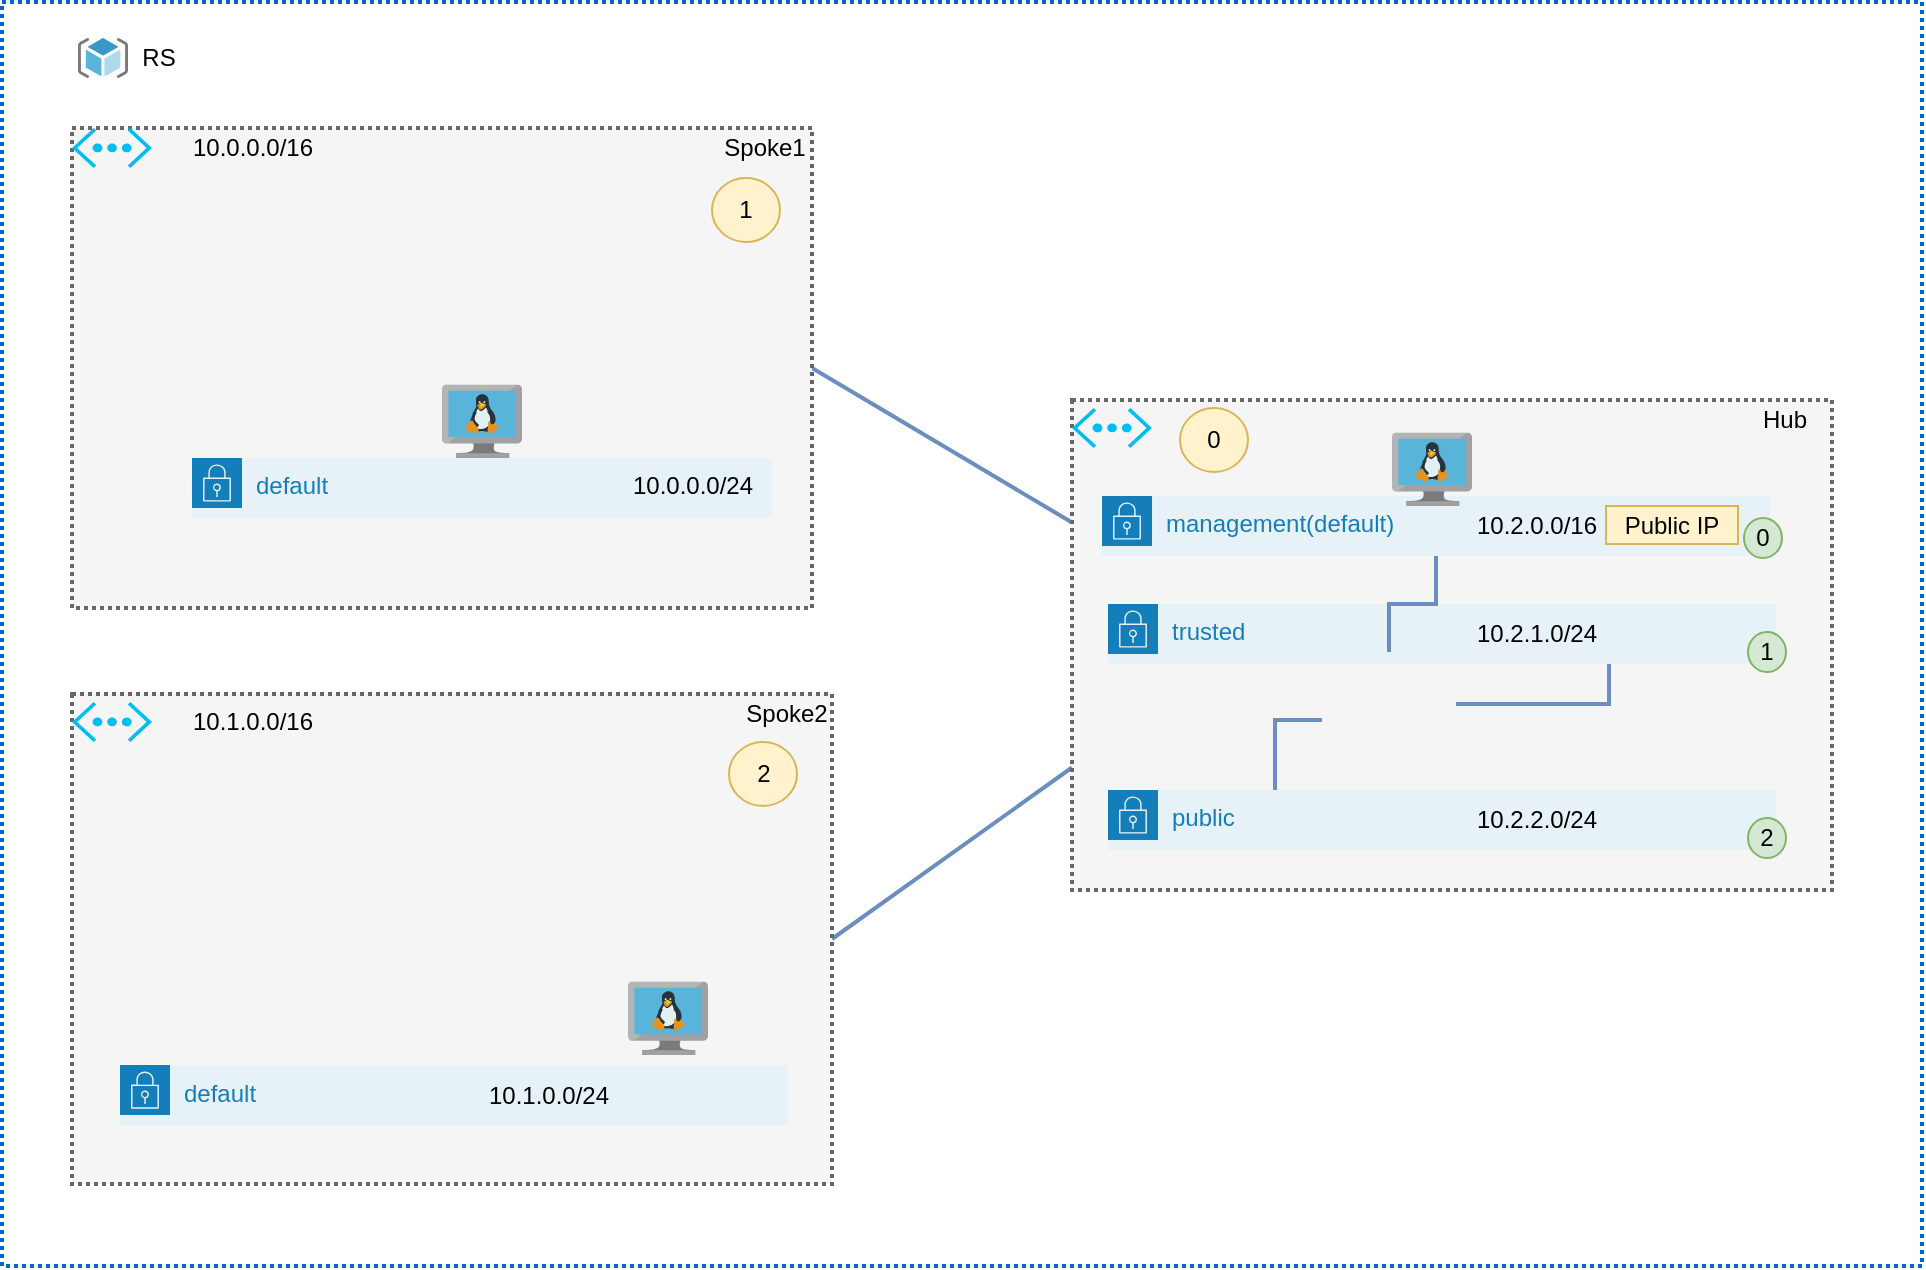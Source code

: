 <mxfile version="15.7.3" type="device"><diagram id="hR2VdNrIBjLnMXKwm23U" name="Main Topology"><mxGraphModel dx="1501" dy="1024" grid="0" gridSize="10" guides="1" tooltips="1" connect="1" arrows="1" fold="1" page="0" pageScale="1" pageWidth="850" pageHeight="1100" math="0" shadow="0"><root><mxCell id="0"/><mxCell id="1" parent="0"/><mxCell id="ZIYtXUw6ZxtMS1BVnvs7-1" value="" style="whiteSpace=wrap;html=1;dashed=1;strokeColor=#0066CC;strokeWidth=2;dashPattern=1 1;" parent="1" vertex="1"><mxGeometry x="-25" y="32" width="960" height="632" as="geometry"/></mxCell><mxCell id="TljyYONCjuqIC_W6y-1h-2" style="edgeStyle=none;rounded=0;orthogonalLoop=1;jettySize=auto;html=1;exitX=1;exitY=0.5;exitDx=0;exitDy=0;entryX=0;entryY=0.75;entryDx=0;entryDy=0;endArrow=none;endFill=0;fillColor=#dae8fc;strokeColor=#6c8ebf;strokeWidth=2;" edge="1" parent="1" source="_tkcmpxjTreQOgK2wmGO-6" target="XwcN_R8ab4koEgC4r2su-1"><mxGeometry relative="1" as="geometry"/></mxCell><mxCell id="_tkcmpxjTreQOgK2wmGO-6" value="" style="whiteSpace=wrap;html=1;dashed=1;strokeWidth=2;dashPattern=1 1;strokeColor=#666666;fillColor=#f5f5f5;fontColor=#333333;" parent="1" vertex="1"><mxGeometry x="10" y="378" width="380" height="245" as="geometry"/></mxCell><mxCell id="_tkcmpxjTreQOgK2wmGO-2" value="" style="verticalLabelPosition=bottom;html=1;verticalAlign=top;align=center;strokeColor=none;fillColor=#00BEF2;shape=mxgraph.azure.virtual_network;pointerEvents=1;dashed=1;" parent="1" vertex="1"><mxGeometry x="10" y="382" width="40" height="20" as="geometry"/></mxCell><mxCell id="_tkcmpxjTreQOgK2wmGO-4" value="default" style="points=[[0,0],[0.25,0],[0.5,0],[0.75,0],[1,0],[1,0.25],[1,0.5],[1,0.75],[1,1],[0.75,1],[0.5,1],[0.25,1],[0,1],[0,0.75],[0,0.5],[0,0.25]];outlineConnect=0;gradientColor=none;html=1;whiteSpace=wrap;fontSize=12;fontStyle=0;shape=mxgraph.aws4.group;grIcon=mxgraph.aws4.group_security_group;grStroke=0;strokeColor=#147EBA;fillColor=#E6F2F8;verticalAlign=top;align=left;spacingLeft=30;fontColor=#147EBA;dashed=0;" parent="1" vertex="1"><mxGeometry x="34" y="563.53" width="334" height="30" as="geometry"/></mxCell><mxCell id="TljyYONCjuqIC_W6y-1h-3" style="edgeStyle=none;rounded=0;orthogonalLoop=1;jettySize=auto;html=1;exitX=1;exitY=0.5;exitDx=0;exitDy=0;endArrow=none;endFill=0;entryX=0;entryY=0.25;entryDx=0;entryDy=0;fillColor=#dae8fc;strokeColor=#6c8ebf;strokeWidth=2;" edge="1" parent="1" source="_tkcmpxjTreQOgK2wmGO-7" target="XwcN_R8ab4koEgC4r2su-1"><mxGeometry relative="1" as="geometry"><mxPoint x="508" y="352" as="targetPoint"/></mxGeometry></mxCell><mxCell id="_tkcmpxjTreQOgK2wmGO-7" value="" style="whiteSpace=wrap;html=1;dashed=1;strokeWidth=2;dashPattern=1 1;strokeColor=#666666;fillColor=#f5f5f5;fontColor=#333333;" parent="1" vertex="1"><mxGeometry x="10" y="95" width="370" height="240" as="geometry"/></mxCell><mxCell id="_tkcmpxjTreQOgK2wmGO-8" value="" style="verticalLabelPosition=bottom;html=1;verticalAlign=top;align=center;strokeColor=none;fillColor=#00BEF2;shape=mxgraph.azure.virtual_network;pointerEvents=1;dashed=1;" parent="1" vertex="1"><mxGeometry x="10" y="95" width="40" height="20" as="geometry"/></mxCell><mxCell id="_tkcmpxjTreQOgK2wmGO-10" value="default" style="points=[[0,0],[0.25,0],[0.5,0],[0.75,0],[1,0],[1,0.25],[1,0.5],[1,0.75],[1,1],[0.75,1],[0.5,1],[0.25,1],[0,1],[0,0.75],[0,0.5],[0,0.25]];outlineConnect=0;gradientColor=none;html=1;whiteSpace=wrap;fontSize=12;fontStyle=0;shape=mxgraph.aws4.group;grIcon=mxgraph.aws4.group_security_group;grStroke=0;strokeColor=#147EBA;fillColor=#E6F2F8;verticalAlign=top;align=left;spacingLeft=30;fontColor=#147EBA;dashed=0;" parent="1" vertex="1"><mxGeometry x="70" y="260" width="290" height="30" as="geometry"/></mxCell><mxCell id="_tkcmpxjTreQOgK2wmGO-11" value="" style="aspect=fixed;html=1;points=[];align=center;image;fontSize=12;image=img/lib/mscae/VM_Linux.svg;dashed=1;" parent="1" vertex="1"><mxGeometry x="195" y="223.2" width="40" height="36.8" as="geometry"/></mxCell><mxCell id="_tkcmpxjTreQOgK2wmGO-14" value="10.1.0.0/16" style="text;html=1;resizable=0;autosize=1;align=center;verticalAlign=middle;points=[];fillColor=none;strokeColor=none;rounded=0;dashed=1;" parent="1" vertex="1"><mxGeometry x="60" y="382" width="80" height="20" as="geometry"/></mxCell><mxCell id="_tkcmpxjTreQOgK2wmGO-15" value="10.0.0.0/16" style="text;html=1;resizable=0;autosize=1;align=center;verticalAlign=middle;points=[];fillColor=none;strokeColor=none;rounded=0;dashed=1;" parent="1" vertex="1"><mxGeometry x="60" y="95" width="80" height="20" as="geometry"/></mxCell><mxCell id="_tkcmpxjTreQOgK2wmGO-17" value="10.1.0.0/24" style="text;html=1;resizable=0;autosize=1;align=center;verticalAlign=middle;points=[];fillColor=none;strokeColor=none;rounded=0;dashed=1;" parent="1" vertex="1"><mxGeometry x="213" y="569.53" width="70" height="18" as="geometry"/></mxCell><mxCell id="_tkcmpxjTreQOgK2wmGO-19" value="10.0.0.0/24" style="text;html=1;resizable=0;autosize=1;align=center;verticalAlign=middle;points=[];fillColor=none;strokeColor=none;rounded=0;dashed=1;" parent="1" vertex="1"><mxGeometry x="280" y="263.93" width="80" height="20" as="geometry"/></mxCell><mxCell id="_tkcmpxjTreQOgK2wmGO-20" value="Spoke2" style="text;html=1;resizable=0;autosize=1;align=center;verticalAlign=middle;points=[];fillColor=none;strokeColor=none;rounded=0;dashed=1;" parent="1" vertex="1"><mxGeometry x="341" y="379" width="51" height="18" as="geometry"/></mxCell><mxCell id="_tkcmpxjTreQOgK2wmGO-21" value="Spoke1" style="text;html=1;resizable=0;autosize=1;align=center;verticalAlign=middle;points=[];fillColor=none;strokeColor=none;rounded=0;dashed=1;" parent="1" vertex="1"><mxGeometry x="330" y="96" width="51" height="18" as="geometry"/></mxCell><mxCell id="ZIYtXUw6ZxtMS1BVnvs7-2" value="" style="sketch=0;aspect=fixed;html=1;points=[];align=center;image;fontSize=12;image=img/lib/mscae/ResourceGroup.svg;strokeColor=#004C99;" parent="1" vertex="1"><mxGeometry x="13" y="50" width="25" height="20" as="geometry"/></mxCell><mxCell id="ZIYtXUw6ZxtMS1BVnvs7-3" value="RS" style="text;html=1;resizable=0;autosize=1;align=center;verticalAlign=middle;points=[];fillColor=none;strokeColor=none;rounded=0;dashed=1;" parent="1" vertex="1"><mxGeometry x="38" y="50" width="30" height="20" as="geometry"/></mxCell><mxCell id="oVeQPb-OzaXp3PCdnL57-1" value="" style="aspect=fixed;html=1;points=[];align=center;image;fontSize=12;image=img/lib/mscae/VM_Linux.svg;dashed=1;" parent="1" vertex="1"><mxGeometry x="288" y="521.73" width="40" height="36.8" as="geometry"/></mxCell><mxCell id="XwcN_R8ab4koEgC4r2su-1" value="" style="whiteSpace=wrap;html=1;dashed=1;strokeWidth=2;dashPattern=1 1;strokeColor=#666666;fillColor=#f5f5f5;fontColor=#333333;" parent="1" vertex="1"><mxGeometry x="510" y="231" width="380" height="245" as="geometry"/></mxCell><mxCell id="XwcN_R8ab4koEgC4r2su-2" value="" style="verticalLabelPosition=bottom;html=1;verticalAlign=top;align=center;strokeColor=none;fillColor=#00BEF2;shape=mxgraph.azure.virtual_network;pointerEvents=1;dashed=1;" parent="1" vertex="1"><mxGeometry x="510" y="235" width="40" height="20" as="geometry"/></mxCell><mxCell id="XwcN_R8ab4koEgC4r2su-3" value="management(default)" style="points=[[0,0],[0.25,0],[0.5,0],[0.75,0],[1,0],[1,0.25],[1,0.5],[1,0.75],[1,1],[0.75,1],[0.5,1],[0.25,1],[0,1],[0,0.75],[0,0.5],[0,0.25]];outlineConnect=0;gradientColor=none;html=1;whiteSpace=wrap;fontSize=12;fontStyle=0;shape=mxgraph.aws4.group;grIcon=mxgraph.aws4.group_security_group;grStroke=0;strokeColor=#147EBA;fillColor=#E6F2F8;verticalAlign=top;align=left;spacingLeft=30;fontColor=#147EBA;dashed=0;" parent="1" vertex="1"><mxGeometry x="525" y="279" width="334" height="30" as="geometry"/></mxCell><mxCell id="XwcN_R8ab4koEgC4r2su-4" value="10.2.0.0/16" style="text;html=1;resizable=0;autosize=1;align=center;verticalAlign=middle;points=[];fillColor=none;strokeColor=none;rounded=0;dashed=1;" parent="1" vertex="1"><mxGeometry x="707" y="285" width="70" height="18" as="geometry"/></mxCell><mxCell id="XwcN_R8ab4koEgC4r2su-5" value="10.2.0.0/24" style="text;html=1;resizable=0;autosize=1;align=center;verticalAlign=middle;points=[];fillColor=none;strokeColor=none;rounded=0;dashed=1;" parent="1" vertex="1"><mxGeometry x="697" y="422" width="70" height="18" as="geometry"/></mxCell><mxCell id="XwcN_R8ab4koEgC4r2su-6" value="Hub" style="text;html=1;resizable=0;autosize=1;align=center;verticalAlign=middle;points=[];fillColor=none;strokeColor=none;rounded=0;dashed=1;" parent="1" vertex="1"><mxGeometry x="846" y="231" width="40" height="20" as="geometry"/></mxCell><mxCell id="TljyYONCjuqIC_W6y-1h-15" style="edgeStyle=orthogonalEdgeStyle;rounded=0;orthogonalLoop=1;jettySize=auto;html=1;entryX=0.25;entryY=0;entryDx=0;entryDy=0;endArrow=none;endFill=0;strokeWidth=2;fillColor=#dae8fc;strokeColor=#6c8ebf;" edge="1" parent="1" source="TljyYONCjuqIC_W6y-1h-1" target="TljyYONCjuqIC_W6y-1h-13"><mxGeometry relative="1" as="geometry"><Array as="points"><mxPoint x="612" y="391"/></Array></mxGeometry></mxCell><mxCell id="TljyYONCjuqIC_W6y-1h-16" style="edgeStyle=orthogonalEdgeStyle;rounded=0;orthogonalLoop=1;jettySize=auto;html=1;entryX=0.75;entryY=1;entryDx=0;entryDy=0;endArrow=none;endFill=0;strokeWidth=2;fillColor=#dae8fc;strokeColor=#6c8ebf;" edge="1" parent="1" source="TljyYONCjuqIC_W6y-1h-1" target="TljyYONCjuqIC_W6y-1h-11"><mxGeometry relative="1" as="geometry"><Array as="points"><mxPoint x="779" y="383"/></Array></mxGeometry></mxCell><mxCell id="TljyYONCjuqIC_W6y-1h-1" value="" style="shape=image;verticalLabelPosition=bottom;labelBackgroundColor=#ffffff;verticalAlign=top;aspect=fixed;imageAspect=0;image=http://corporate-tech-blog-wp.s3-website-ap-northeast-1.amazonaws.com/tech/wp-content/uploads/2017/08/Paloalto_logo.png;" vertex="1" parent="1"><mxGeometry x="635" y="357" width="67" height="80.46" as="geometry"/></mxCell><mxCell id="TljyYONCjuqIC_W6y-1h-5" value="1" style="ellipse;whiteSpace=wrap;html=1;fillColor=#fff2cc;strokeColor=#d6b656;" vertex="1" parent="1"><mxGeometry x="330" y="120" width="34" height="32" as="geometry"/></mxCell><mxCell id="TljyYONCjuqIC_W6y-1h-7" value="2" style="ellipse;whiteSpace=wrap;html=1;fillColor=#fff2cc;strokeColor=#d6b656;" vertex="1" parent="1"><mxGeometry x="338.5" y="402" width="34" height="32" as="geometry"/></mxCell><mxCell id="TljyYONCjuqIC_W6y-1h-11" value="trusted" style="points=[[0,0],[0.25,0],[0.5,0],[0.75,0],[1,0],[1,0.25],[1,0.5],[1,0.75],[1,1],[0.75,1],[0.5,1],[0.25,1],[0,1],[0,0.75],[0,0.5],[0,0.25]];outlineConnect=0;gradientColor=none;html=1;whiteSpace=wrap;fontSize=12;fontStyle=0;shape=mxgraph.aws4.group;grIcon=mxgraph.aws4.group_security_group;grStroke=0;strokeColor=#147EBA;fillColor=#E6F2F8;verticalAlign=top;align=left;spacingLeft=30;fontColor=#147EBA;dashed=0;" vertex="1" parent="1"><mxGeometry x="528" y="333" width="334" height="30" as="geometry"/></mxCell><mxCell id="TljyYONCjuqIC_W6y-1h-12" value="10.2.1.0/24" style="text;html=1;resizable=0;autosize=1;align=center;verticalAlign=middle;points=[];fillColor=none;strokeColor=none;rounded=0;dashed=1;" vertex="1" parent="1"><mxGeometry x="707" y="339" width="70" height="18" as="geometry"/></mxCell><mxCell id="TljyYONCjuqIC_W6y-1h-13" value="public" style="points=[[0,0],[0.25,0],[0.5,0],[0.75,0],[1,0],[1,0.25],[1,0.5],[1,0.75],[1,1],[0.75,1],[0.5,1],[0.25,1],[0,1],[0,0.75],[0,0.5],[0,0.25]];outlineConnect=0;gradientColor=none;html=1;whiteSpace=wrap;fontSize=12;fontStyle=0;shape=mxgraph.aws4.group;grIcon=mxgraph.aws4.group_security_group;grStroke=0;strokeColor=#147EBA;fillColor=#E6F2F8;verticalAlign=top;align=left;spacingLeft=30;fontColor=#147EBA;dashed=0;" vertex="1" parent="1"><mxGeometry x="528" y="426" width="334" height="30" as="geometry"/></mxCell><mxCell id="TljyYONCjuqIC_W6y-1h-14" value="10.2.2.0/24" style="text;html=1;resizable=0;autosize=1;align=center;verticalAlign=middle;points=[];fillColor=none;strokeColor=none;rounded=0;dashed=1;" vertex="1" parent="1"><mxGeometry x="707" y="432" width="70" height="18" as="geometry"/></mxCell><mxCell id="TljyYONCjuqIC_W6y-1h-17" style="edgeStyle=orthogonalEdgeStyle;rounded=0;orthogonalLoop=1;jettySize=auto;html=1;endArrow=none;endFill=0;strokeWidth=2;fillColor=#dae8fc;strokeColor=#6c8ebf;" edge="1" parent="1" source="TljyYONCjuqIC_W6y-1h-1" target="XwcN_R8ab4koEgC4r2su-3"><mxGeometry relative="1" as="geometry"/></mxCell><mxCell id="TljyYONCjuqIC_W6y-1h-18" value="Public IP" style="whiteSpace=wrap;html=1;fillColor=#fff2cc;strokeColor=#d6b656;" vertex="1" parent="1"><mxGeometry x="777" y="284" width="66" height="19" as="geometry"/></mxCell><mxCell id="TljyYONCjuqIC_W6y-1h-19" value="" style="aspect=fixed;html=1;points=[];align=center;image;fontSize=12;image=img/lib/mscae/VM_Linux.svg;dashed=1;" vertex="1" parent="1"><mxGeometry x="670" y="247.2" width="40" height="36.8" as="geometry"/></mxCell><mxCell id="TljyYONCjuqIC_W6y-1h-4" value="0" style="ellipse;whiteSpace=wrap;html=1;fillColor=#fff2cc;strokeColor=#d6b656;" vertex="1" parent="1"><mxGeometry x="564" y="235.0" width="34" height="32" as="geometry"/></mxCell><mxCell id="TljyYONCjuqIC_W6y-1h-20" value="0" style="ellipse;whiteSpace=wrap;html=1;fillColor=#d5e8d4;strokeColor=#82b366;" vertex="1" parent="1"><mxGeometry x="846" y="290" width="19" height="20" as="geometry"/></mxCell><mxCell id="TljyYONCjuqIC_W6y-1h-21" value="1" style="ellipse;whiteSpace=wrap;html=1;fillColor=#d5e8d4;strokeColor=#82b366;" vertex="1" parent="1"><mxGeometry x="848" y="347" width="19" height="20" as="geometry"/></mxCell><mxCell id="TljyYONCjuqIC_W6y-1h-22" value="2" style="ellipse;whiteSpace=wrap;html=1;fillColor=#d5e8d4;strokeColor=#82b366;" vertex="1" parent="1"><mxGeometry x="848" y="440" width="19" height="20" as="geometry"/></mxCell></root></mxGraphModel></diagram></mxfile>